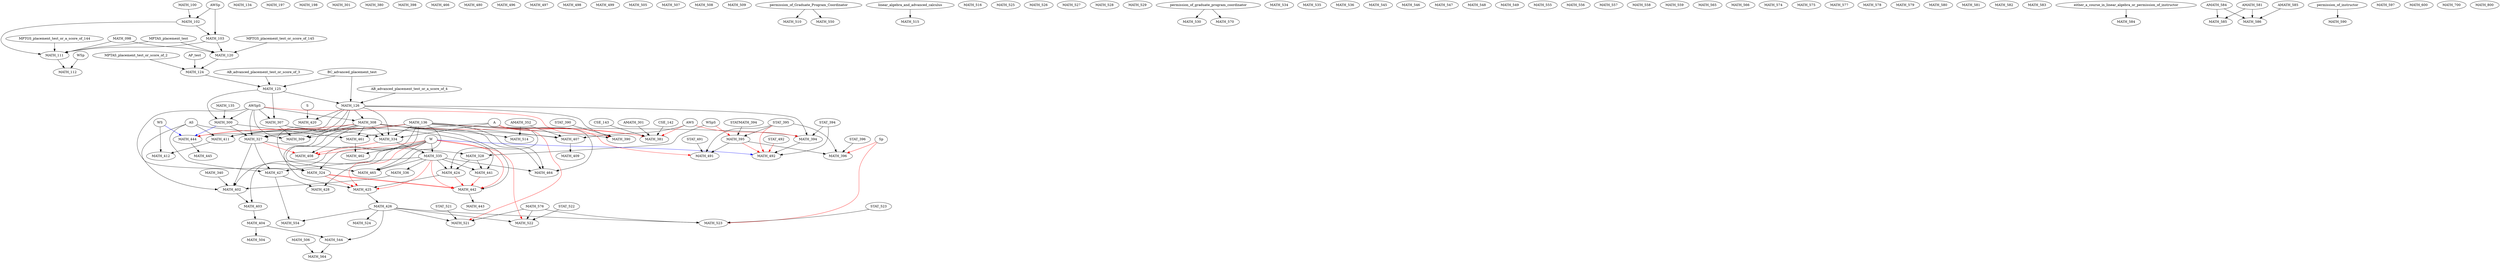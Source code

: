 digraph G {
    MATH_098;
    MATH_100;
    edge [color=black];
    MATH_100 -> MATH_102;
    AWSp -> MATH_102;
    edge [color=black];
    MATH_102 -> MATH_103;
    AWSp -> MATH_103;
    edge [color=black];
    MATH_098 -> MATH_111;
    MATH_102 -> MATH_111;
    MATH_103 -> MATH_111;
    MPTGS_placement_test_or_a_score_of_144 -> MATH_111;
    MPTAS_placement_test -> MATH_111;
    edge [color=black];
    MATH_111 -> MATH_112;
    WSp -> MATH_112;
    edge [color=black];
    MATH_098 -> MATH_120;
    MATH_103 -> MATH_120;
    MPTGS_placement_test_or_score_of_145 -> MATH_120;
    MPTAS_placement_test -> MATH_120;
    edge [color=black];
    MATH_120 -> MATH_124;
    MPTAS_placement_test_or_score_of_2 -> MATH_124;
    AP_test -> MATH_124;
    edge [color=black];
    MATH_124 -> MATH_125;
    AB_advanced_placement_test_or_score_of_3 -> MATH_125;
    BC_advanced_placement_test -> MATH_125;
    edge [color=black];
    MATH_125 -> MATH_126;
    AB_advanced_placement_test_or_a_score_of_4 -> MATH_126;
    BC_advanced_placement_test -> MATH_126;
    MATH_134;
    MATH_135;
    MATH_136;
    MATH_197;
    MATH_198;
    edge [color=black];
    MATH_125 -> MATH_300;
    MATH_135 -> MATH_300;
    AWSpS -> MATH_300;
    MATH_301;
    edge [color=black];
    MATH_125 -> MATH_307;
    AWSpS -> MATH_307;
    edge [color=black];
    MATH_126 -> MATH_308;
    AWSpS -> MATH_308;
    edge [color=black];
    MATH_307 -> MATH_309;
    MATH_308 -> MATH_309;
    MATH_136 -> MATH_309;
    AWSpS -> MATH_309;
    edge [color=black];
    MATH_126 -> MATH_324;
    MATH_136 -> MATH_324;
    AWSpS -> MATH_324;
    edge [color=black];
    MATH_126 -> MATH_327;
    MATH_300 -> MATH_327;
    MATH_136 -> MATH_327;
    AWSpS -> MATH_327;
    edge [color=black];
    MATH_327 -> MATH_328;
    WSpS -> MATH_328;
    edge [color=black];
    MATH_136 -> MATH_334;
    MATH_126 -> MATH_334;
    MATH_307 -> MATH_334;
    MATH_308 -> MATH_334;
    A -> MATH_334;
    edge [color=black];
    MATH_334 -> MATH_335;
    W -> MATH_335;
    edge [color=black];
    MATH_335 -> MATH_336;
    MATH_340;
    MATH_380;
    edge [color=black];
    CSE_142 -> MATH_381;
    CSE_143 -> MATH_381;
    AMATH_301 -> MATH_381;
    edge [color=red];
    MATH_136 -> MATH_381;
    MATH_308 -> MATH_381;
    AWS -> MATH_381;
    edge [color=black];
    MATH_126 -> MATH_390;
    MATH_136 -> MATH_390;
    STAT_390 -> MATH_390;
    edge [color=red];
    AWSpS -> MATH_390;
    edge [color=black];
    MATH_126 -> MATH_394;
    MATH_136 -> MATH_394;
    STAT_394 -> MATH_394;
    edge [color=red];
    AWS -> MATH_394;
    edge [color=black];
    STATMATH_394 -> MATH_395;
    STAT_395 -> MATH_395;
    edge [color=red];
    WSpS -> MATH_395;
    edge [color=black];
    MATH_395 -> MATH_396;
    STAT_395 -> MATH_396;
    STAT_396 -> MATH_396;
    edge [color=red];
    Sp -> MATH_396;
    MATH_398;
    edge [color=black];
    MATH_136 -> MATH_402;
    MATH_327 -> MATH_402;
    MATH_336 -> MATH_402;
    MATH_340 -> MATH_402;
    AS -> MATH_402;
    edge [color=black];
    MATH_402 -> MATH_403;
    W -> MATH_403;
    edge [color=black];
    MATH_403 -> MATH_404;
    edge [color=black];
    MATH_136 -> MATH_407;
    MATH_308 -> MATH_407;
    AMATH_352 -> MATH_407;
    AWS -> MATH_407;
    edge [color=black];
    MATH_308 -> MATH_408;
    edge [color=red];
    MATH_327 -> MATH_408;
    MATH_334 -> MATH_408;
    W -> MATH_408;
    edge [color=black];
    MATH_407 -> MATH_409;
    edge [color=black];
    MATH_136 -> MATH_411;
    MATH_308 -> MATH_411;
    AS -> MATH_411;
    edge [color=black];
    MATH_411 -> MATH_412;
    WS -> MATH_412;
    edge [color=black];
    MATH_126 -> MATH_420;
    S -> MATH_420;
    edge [color=black];
    MATH_328 -> MATH_424;
    MATH_335 -> MATH_424;
    A -> MATH_424;
    edge [color=black];
    MATH_308 -> MATH_425;
    MATH_424 -> MATH_425;
    edge [color=red];
    MATH_324 -> MATH_425;
    MATH_335 -> MATH_425;
    W -> MATH_425;
    edge [color=black];
    MATH_425 -> MATH_426;
    edge [color=black];
    MATH_327 -> MATH_427;
    MATH_335 -> MATH_427;
    AS -> MATH_427;
    edge [color=black];
    MATH_427 -> MATH_428;
    W -> MATH_428;
    edge [color=black];
    MATH_328 -> MATH_441;
    MATH_335 -> MATH_441;
    AS -> MATH_441;
    edge [color=black];
    MATH_308 -> MATH_442;
    edge [color=red];
    MATH_335 -> MATH_442;
    MATH_324 -> MATH_442;
    MATH_441 -> MATH_442;
    MATH_324 -> MATH_442;
    MATH_424 -> MATH_442;
    W -> MATH_442;
    edge [color=black];
    MATH_442 -> MATH_443;
    edge [color=black];
    MATH_126 -> MATH_444;
    edge [color=red];
    MATH_136 -> MATH_444;
    MATH_308 -> MATH_444;
    edge [color=blue];
    MATH_300 -> MATH_444;
    WS -> MATH_444;
    edge [color=black];
    MATH_444 -> MATH_445;
    edge [color=black];
    MATH_300 -> MATH_461;
    MATH_308 -> MATH_461;
    A -> MATH_461;
    edge [color=black];
    MATH_461 -> MATH_462;
    W -> MATH_462;
    edge [color=black];
    MATH_136 -> MATH_464;
    MATH_308 -> MATH_464;
    MATH_335 -> MATH_464;
    A -> MATH_464;
    edge [color=black];
    MATH_136 -> MATH_465;
    MATH_308 -> MATH_465;
    MATH_335 -> MATH_465;
    W -> MATH_465;
    MATH_466;
    MATH_480;
    edge [color=black];
    MATH_395 -> MATH_491;
    STAT_395 -> MATH_491;
    STAT_491 -> MATH_491;
    edge [color=red];
    A -> MATH_491;
    edge [color=black];
    MATH_394 -> MATH_492;
    STAT_394 -> MATH_492;
    edge [color=red];
    MATH_395 -> MATH_492;
    STAT_395 -> MATH_492;
    STAT_492 -> MATH_492;
    edge [color=blue];
    W -> MATH_492;
    MATH_496;
    MATH_497;
    MATH_498;
    MATH_499;
    edge [color=black];
    MATH_404 -> MATH_504;
    MATH_505;
    MATH_506;
    MATH_507;
    MATH_508;
    MATH_509;
    edge [color=black];
    permission_of_Graduate_Program_Coordinator -> MATH_510;
    edge [color=black];
    MATH_308 -> MATH_514;
    AMATH_352 -> MATH_514;
    edge [color=black];
    linear_algebra_and_advanced_calculus -> MATH_515;
    MATH_516;
    edge [color=black];
    MATH_426 -> MATH_521;
    MATH_576 -> MATH_521;
    STAT_521 -> MATH_521;
    edge [color=red];
    A -> MATH_521;
    edge [color=black];
    MATH_426 -> MATH_522;
    MATH_576 -> MATH_522;
    STAT_522 -> MATH_522;
    edge [color=red];
    W -> MATH_522;
    edge [color=black];
    MATH_426 -> MATH_523;
    MATH_576 -> MATH_523;
    STAT_523 -> MATH_523;
    edge [color=red];
    Sp -> MATH_523;
    edge [color=black];
    MATH_426 -> MATH_524;
    MATH_525;
    MATH_526;
    MATH_527;
    MATH_528;
    MATH_529;
    edge [color=black];
    permission_of_graduate_program_coordinator -> MATH_530;
    MATH_534;
    MATH_535;
    MATH_536;
    edge [color=black];
    MATH_404 -> MATH_544;
    MATH_426 -> MATH_544;
    MATH_545;
    MATH_546;
    MATH_547;
    MATH_548;
    MATH_549;
    edge [color=black];
    permission_of_Graduate_Program_Coordinator -> MATH_550;
    edge [color=black];
    MATH_426 -> MATH_554;
    MATH_427 -> MATH_554;
    MATH_555;
    MATH_556;
    MATH_557;
    MATH_558;
    MATH_559;
    edge [color=black];
    MATH_506 -> MATH_564;
    MATH_544 -> MATH_564;
    MATH_565;
    MATH_566;
    edge [color=black];
    permission_of_graduate_program_coordinator -> MATH_570;
    MATH_574;
    MATH_575;
    MATH_576;
    MATH_577;
    MATH_578;
    MATH_579;
    MATH_580;
    MATH_581;
    MATH_582;
    MATH_583;
    edge [color=black];
    either_a_course_in_linear_algebra_or_permission_of_instructor -> MATH_584;
    edge [color=black];
    AMATH_581 -> MATH_585;
    AMATH_584 -> MATH_585;
    edge [color=black];
    AMATH_581 -> MATH_586;
    AMATH_584 -> MATH_586;
    AMATH_585 -> MATH_586;
    edge [color=black];
    permission_of_instructor -> MATH_590;
    MATH_597;
    MATH_600;
    MATH_700;
    MATH_800;
}
